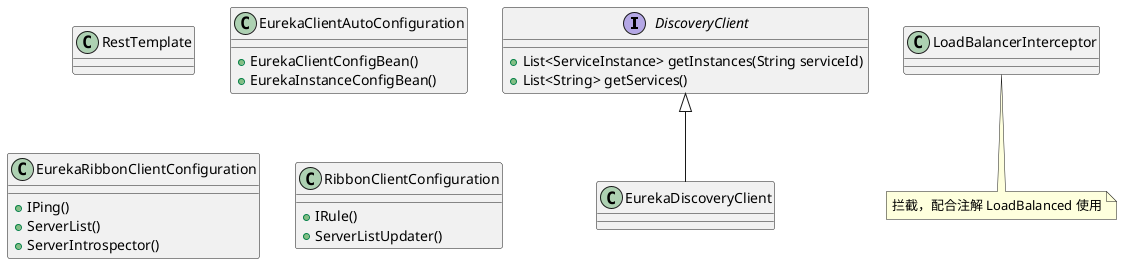 @startuml

interface DiscoveryClient {
 + List<ServiceInstance> getInstances(String serviceId)
 + List<String> getServices()
}
class EurekaDiscoveryClient
DiscoveryClient <|-- EurekaDiscoveryClient

class RestTemplate
class LoadBalancerInterceptor
note bottom of LoadBalancerInterceptor : 拦截，配合注解 LoadBalanced 使用

class EurekaClientAutoConfiguration {
  + EurekaClientConfigBean()
  + EurekaInstanceConfigBean()
}
class EurekaRibbonClientConfiguration {
  + IPing()
  + ServerList()
  + ServerIntrospector()
}
class RibbonClientConfiguration {
  + IRule()
  + ServerListUpdater()
}

@enduml
